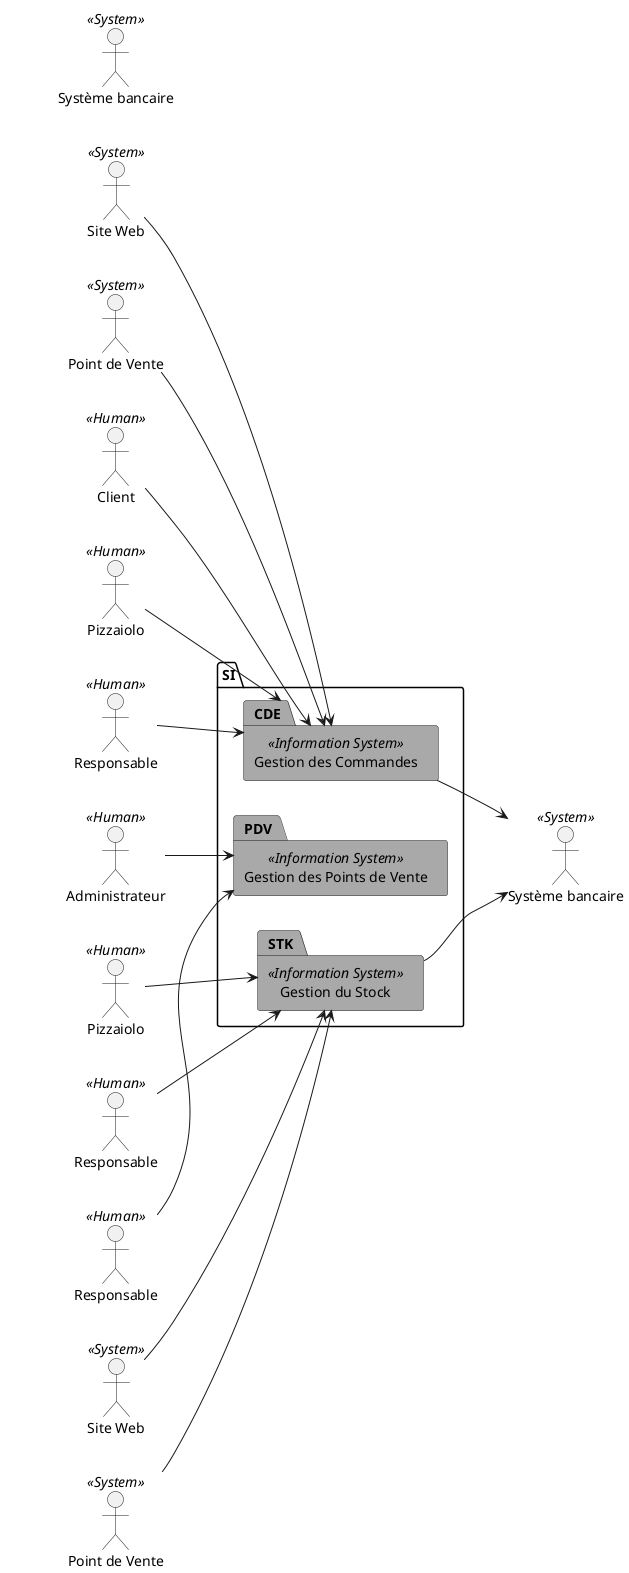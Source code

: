 @startuml
/' Start UML Class '/

/' Flow Direction '/
left to right direction

/' Actor '/
:Client: << Human >> as C1
:Pizzaiolo: << Human >> as P1
:Pizzaiolo: << Human >> as P2
:Responsable: << Human >> as R1
:Responsable: << Human >> as R2
:Responsable: << Human >> as R3
:Administrateur: << Human >> as A1

/' Entity '/
:Site Web: << System >> as Web1
:Site Web: << System >> as Web2
:Point de Vente: << System >> as PDV1
:Point de Vente: << System >> as PDV2
:Système bancaire: << System >> as Bank1
:Système bancaire: << System >> as Bank2

package "SI" as SI {
    package "Gestion des Commandes" <<Information System>> as "CDE" #A9A9A9 {
    /' Relationship CDE '/
    C1 --> CDE
    P1 --> CDE
    R1 --> CDE
    Web1 --> CDE
    PDV1 --> CDE
    CDE --> Bank1
    }
    package "Gestion du Stock" <<Information System>> as "STK" #A9A9A9 {
    /' Relationship STK '/
    P2 --> STK
    R2 --> STK
    Web2 --> STK
    PDV2 --> STK
    STK --> Bank1
    }
    package "Gestion des Points de Vente" <<Information System>> as "PDV" #A9A9A9 {
    /' Relationship PDV '/
    R3 --> PDV
    A1 --> PDV
    }
    /' Linking entity '/
    CDE -[hidden]> STK
    STK -[hidden]> PDV
}



/' Ordering actor '/
PDV1 -[hidden]> P2
P2 -[hidden]> R2
R2 -[hidden]> R3

/' Ordering entity '/
/'CDE -[hidden]> STK
STK -[hidden]> PDV
CDE -[hidden]> STK'/
@enduml